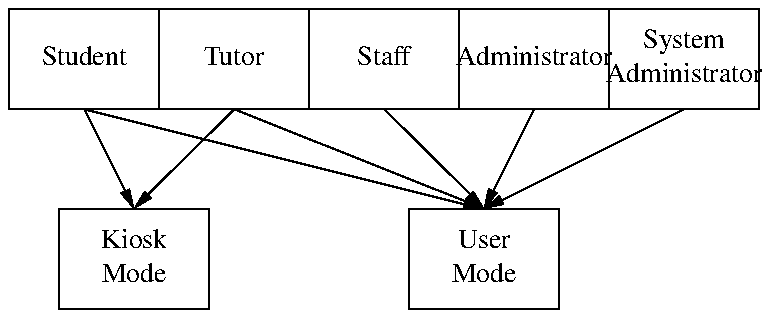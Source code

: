 .PS
StudentBox:  box "Student";
TutorBox:    box "Tutor";
StaffBox:    box "Staff";
AdminBox:    box "Administrator";
SysAdminBox: box "System" "Administrator";
down; move; move;
left; move; move;
UserBox:  box "User"  "Mode";
move; move;
KioskBox: box "Kiosk" "Mode";
arrow from StudentBox.s  to KioskBox.n;
arrow from TutorBox.s    to KioskBox.n;
arrow from StudentBox.s  to UserBox.n;
arrow from TutorBox.s    to UserBox.n;
arrow from StaffBox.s    to UserBox.n;
arrow from AdminBox.s    to UserBox.n;
arrow from SysAdminBox.s to UserBox.n;
.PE
